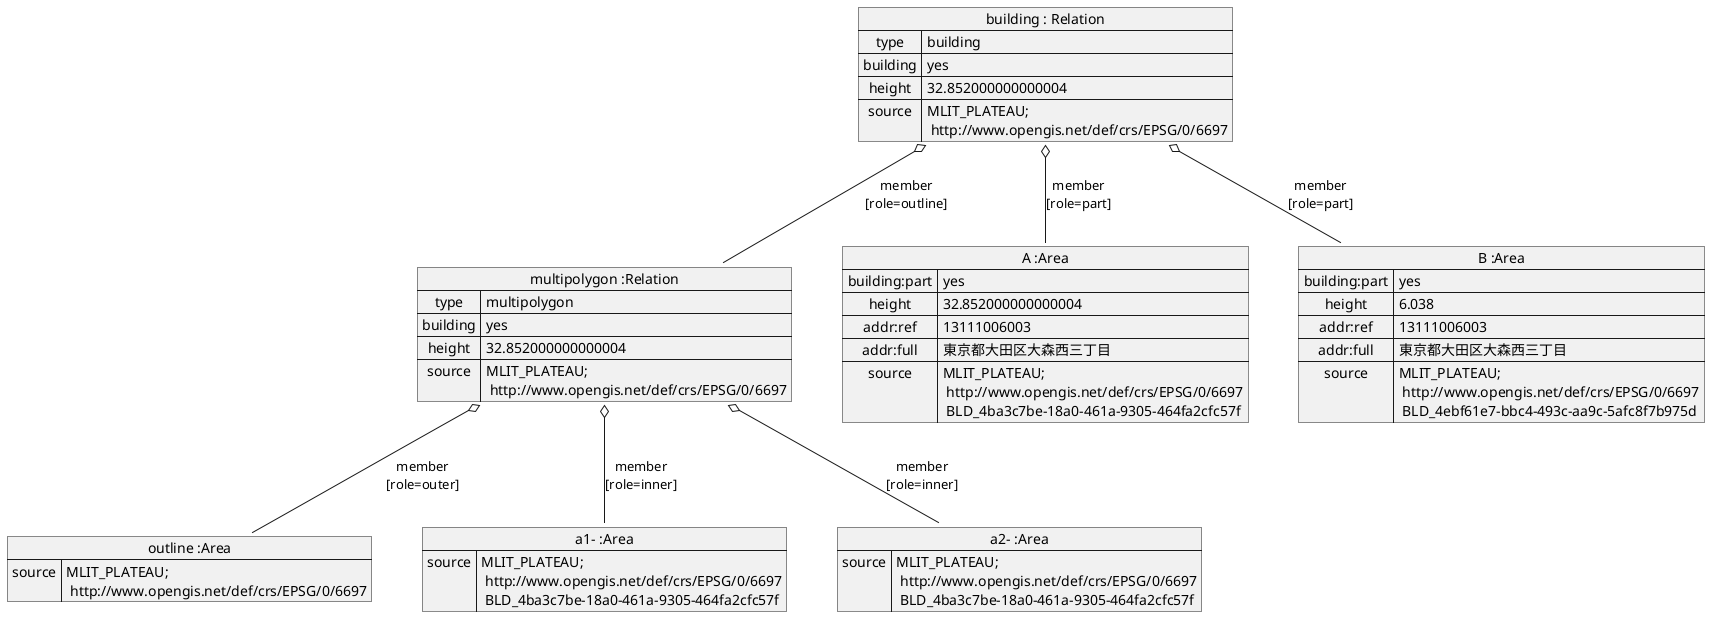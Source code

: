 @startuml
map "building : Relation" as building {
 type => building
 building => yes
 height => 32.852000000000004
 source => MLIT_PLATEAU;\n http://www.opengis.net/def/crs/EPSG/0/6697
}

map "multipolygon :Relation" as multipolygon {
 type => multipolygon
 building => yes
 height => 32.852000000000004
 source => MLIT_PLATEAU;\n http://www.opengis.net/def/crs/EPSG/0/6697
}

map "outline :Area" as outer {
 source => MLIT_PLATEAU;\n http://www.opengis.net/def/crs/EPSG/0/6697
}

map "a1- :Area" as a1 {
 source => MLIT_PLATEAU;\n http://www.opengis.net/def/crs/EPSG/0/6697\n BLD_4ba3c7be-18a0-461a-9305-464fa2cfc57f
}
map "a2- :Area" as a2 {
 source => MLIT_PLATEAU;\n http://www.opengis.net/def/crs/EPSG/0/6697\n BLD_4ba3c7be-18a0-461a-9305-464fa2cfc57f
}

map "A :Area" as A {
 building:part => yes
 height => 32.852000000000004
 addr:ref => 13111006003
 addr:full => 東京都大田区大森西三丁目
 source => MLIT_PLATEAU;\n http://www.opengis.net/def/crs/EPSG/0/6697\n BLD_4ba3c7be-18a0-461a-9305-464fa2cfc57f
}
map "B :Area" as B {
 building:part => yes
 height => 6.038
 addr:ref => 13111006003
 addr:full => 東京都大田区大森西三丁目
 source => MLIT_PLATEAU;\n http://www.opengis.net/def/crs/EPSG/0/6697\n BLD_4ebf61e7-bbc4-493c-aa9c-5afc8f7b975d
}

building o-- multipolygon : member\n[role=outline]
building o-- A : member\n[role=part]
building o-- B : member\n[role=part]

multipolygon  o-- outer : member\n[role=outer]
multipolygon  o-- a1 : member\n[role=inner]
multipolygon  o-- a2 : member\n[role=inner]
@enduml
